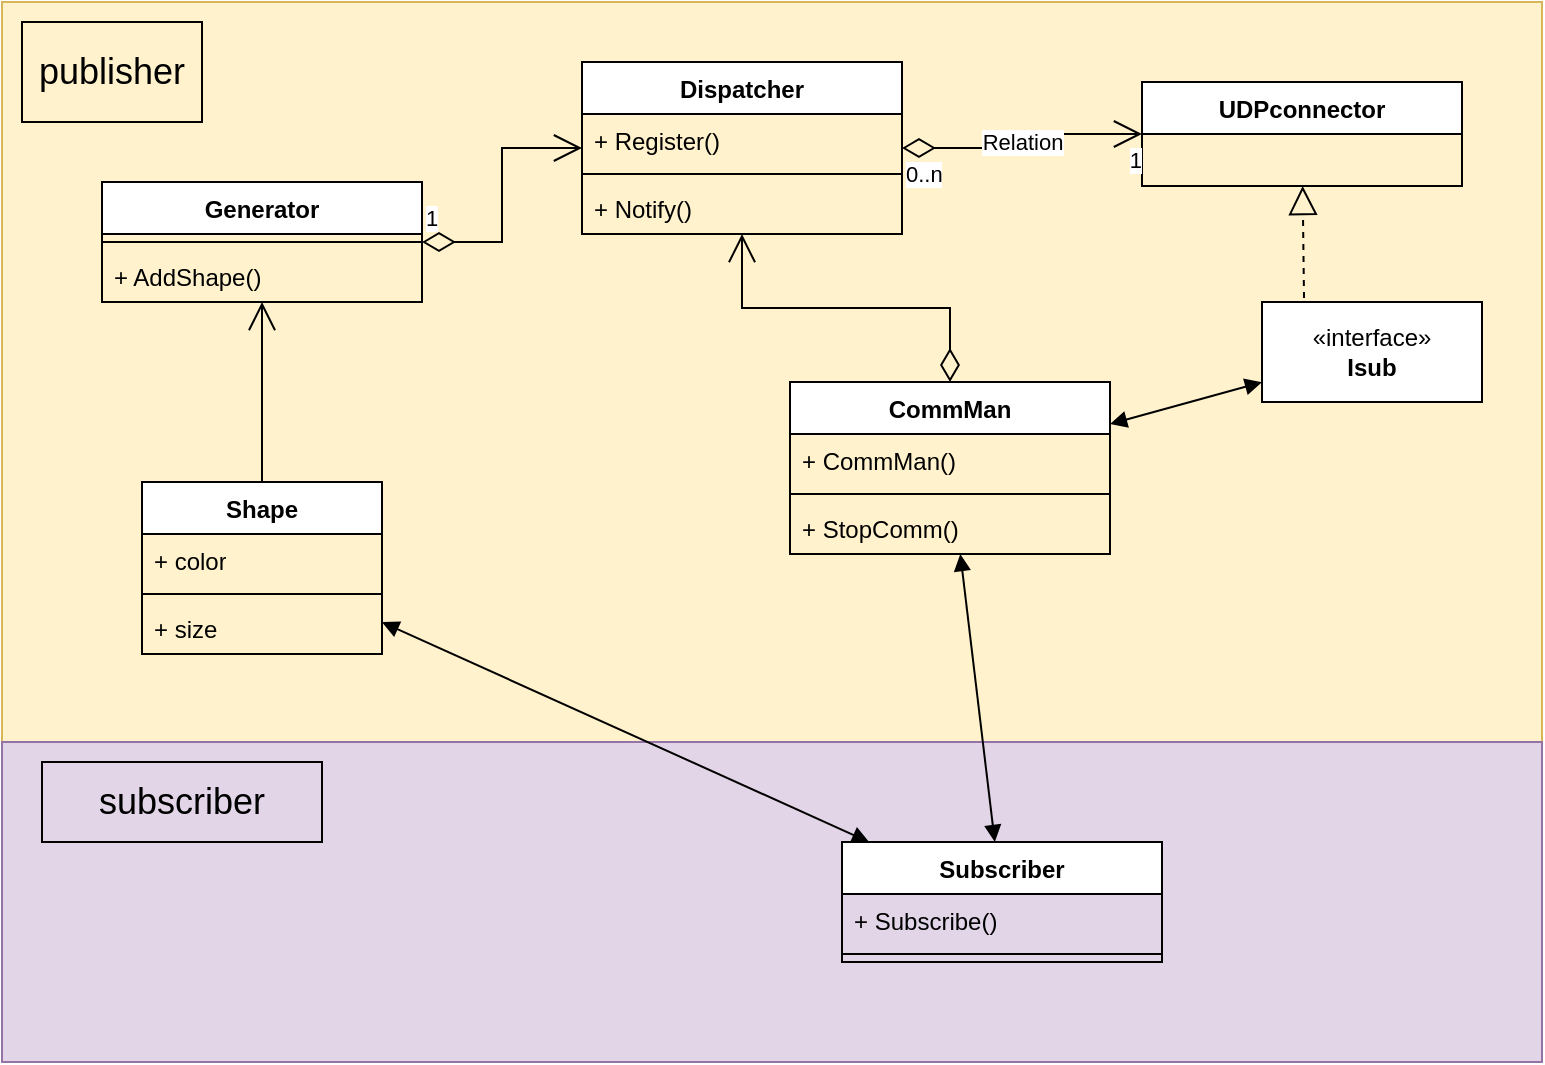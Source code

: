 <mxfile version="23.1.5" type="device">
  <diagram name="Page-1" id="sSLBnmwzbcLmw0ueVPIj">
    <mxGraphModel dx="1434" dy="870" grid="1" gridSize="10" guides="1" tooltips="1" connect="1" arrows="1" fold="1" page="1" pageScale="1" pageWidth="827" pageHeight="1169" math="0" shadow="0">
      <root>
        <mxCell id="0" />
        <mxCell id="1" parent="0" />
        <mxCell id="PGBN7asl7gV_hX0aI8Uh-5" value="" style="rounded=0;whiteSpace=wrap;html=1;fillColor=#fff2cc;strokeColor=#d6b656;" parent="1" vertex="1">
          <mxGeometry x="20" y="80" width="770" height="370" as="geometry" />
        </mxCell>
        <mxCell id="PGBN7asl7gV_hX0aI8Uh-1" value="CommMan" style="swimlane;fontStyle=1;align=center;verticalAlign=top;childLayout=stackLayout;horizontal=1;startSize=26;horizontalStack=0;resizeParent=1;resizeParentMax=0;resizeLast=0;collapsible=1;marginBottom=0;whiteSpace=wrap;html=1;" parent="1" vertex="1">
          <mxGeometry x="414" y="270" width="160" height="86" as="geometry" />
        </mxCell>
        <mxCell id="PGBN7asl7gV_hX0aI8Uh-2" value="+ CommMan()" style="text;strokeColor=none;fillColor=none;align=left;verticalAlign=top;spacingLeft=4;spacingRight=4;overflow=hidden;rotatable=0;points=[[0,0.5],[1,0.5]];portConstraint=eastwest;whiteSpace=wrap;html=1;" parent="PGBN7asl7gV_hX0aI8Uh-1" vertex="1">
          <mxGeometry y="26" width="160" height="26" as="geometry" />
        </mxCell>
        <mxCell id="PGBN7asl7gV_hX0aI8Uh-3" value="" style="line;strokeWidth=1;fillColor=none;align=left;verticalAlign=middle;spacingTop=-1;spacingLeft=3;spacingRight=3;rotatable=0;labelPosition=right;points=[];portConstraint=eastwest;strokeColor=inherit;" parent="PGBN7asl7gV_hX0aI8Uh-1" vertex="1">
          <mxGeometry y="52" width="160" height="8" as="geometry" />
        </mxCell>
        <mxCell id="PGBN7asl7gV_hX0aI8Uh-4" value="+ StopComm()" style="text;strokeColor=none;fillColor=none;align=left;verticalAlign=top;spacingLeft=4;spacingRight=4;overflow=hidden;rotatable=0;points=[[0,0.5],[1,0.5]];portConstraint=eastwest;whiteSpace=wrap;html=1;" parent="PGBN7asl7gV_hX0aI8Uh-1" vertex="1">
          <mxGeometry y="60" width="160" height="26" as="geometry" />
        </mxCell>
        <mxCell id="PGBN7asl7gV_hX0aI8Uh-7" value="publisher" style="text;html=1;align=center;verticalAlign=middle;whiteSpace=wrap;rounded=0;fontSize=18;strokeColor=default;" parent="1" vertex="1">
          <mxGeometry x="30" y="90" width="90" height="50" as="geometry" />
        </mxCell>
        <mxCell id="PGBN7asl7gV_hX0aI8Uh-12" value="Dispatcher" style="swimlane;fontStyle=1;align=center;verticalAlign=top;childLayout=stackLayout;horizontal=1;startSize=26;horizontalStack=0;resizeParent=1;resizeParentMax=0;resizeLast=0;collapsible=1;marginBottom=0;whiteSpace=wrap;html=1;" parent="1" vertex="1">
          <mxGeometry x="310" y="110" width="160" height="86" as="geometry" />
        </mxCell>
        <mxCell id="PGBN7asl7gV_hX0aI8Uh-13" value="+ Register()" style="text;strokeColor=none;fillColor=none;align=left;verticalAlign=top;spacingLeft=4;spacingRight=4;overflow=hidden;rotatable=0;points=[[0,0.5],[1,0.5]];portConstraint=eastwest;whiteSpace=wrap;html=1;" parent="PGBN7asl7gV_hX0aI8Uh-12" vertex="1">
          <mxGeometry y="26" width="160" height="26" as="geometry" />
        </mxCell>
        <mxCell id="PGBN7asl7gV_hX0aI8Uh-14" value="" style="line;strokeWidth=1;fillColor=none;align=left;verticalAlign=middle;spacingTop=-1;spacingLeft=3;spacingRight=3;rotatable=0;labelPosition=right;points=[];portConstraint=eastwest;strokeColor=inherit;" parent="PGBN7asl7gV_hX0aI8Uh-12" vertex="1">
          <mxGeometry y="52" width="160" height="8" as="geometry" />
        </mxCell>
        <mxCell id="PGBN7asl7gV_hX0aI8Uh-15" value="+ Notify()" style="text;strokeColor=none;fillColor=none;align=left;verticalAlign=top;spacingLeft=4;spacingRight=4;overflow=hidden;rotatable=0;points=[[0,0.5],[1,0.5]];portConstraint=eastwest;whiteSpace=wrap;html=1;" parent="PGBN7asl7gV_hX0aI8Uh-12" vertex="1">
          <mxGeometry y="60" width="160" height="26" as="geometry" />
        </mxCell>
        <mxCell id="PGBN7asl7gV_hX0aI8Uh-17" value="Shape" style="swimlane;fontStyle=1;align=center;verticalAlign=top;childLayout=stackLayout;horizontal=1;startSize=26;horizontalStack=0;resizeParent=1;resizeParentMax=0;resizeLast=0;collapsible=1;marginBottom=0;whiteSpace=wrap;html=1;" parent="1" vertex="1">
          <mxGeometry x="90" y="320" width="120" height="86" as="geometry" />
        </mxCell>
        <mxCell id="PGBN7asl7gV_hX0aI8Uh-18" value="+ color" style="text;strokeColor=none;fillColor=none;align=left;verticalAlign=top;spacingLeft=4;spacingRight=4;overflow=hidden;rotatable=0;points=[[0,0.5],[1,0.5]];portConstraint=eastwest;whiteSpace=wrap;html=1;" parent="PGBN7asl7gV_hX0aI8Uh-17" vertex="1">
          <mxGeometry y="26" width="120" height="26" as="geometry" />
        </mxCell>
        <mxCell id="PGBN7asl7gV_hX0aI8Uh-19" value="" style="line;strokeWidth=1;fillColor=none;align=left;verticalAlign=middle;spacingTop=-1;spacingLeft=3;spacingRight=3;rotatable=0;labelPosition=right;points=[];portConstraint=eastwest;strokeColor=inherit;" parent="PGBN7asl7gV_hX0aI8Uh-17" vertex="1">
          <mxGeometry y="52" width="120" height="8" as="geometry" />
        </mxCell>
        <mxCell id="PGBN7asl7gV_hX0aI8Uh-20" value="+ size" style="text;strokeColor=none;fillColor=none;align=left;verticalAlign=top;spacingLeft=4;spacingRight=4;overflow=hidden;rotatable=0;points=[[0,0.5],[1,0.5]];portConstraint=eastwest;whiteSpace=wrap;html=1;" parent="PGBN7asl7gV_hX0aI8Uh-17" vertex="1">
          <mxGeometry y="60" width="120" height="26" as="geometry" />
        </mxCell>
        <mxCell id="PGBN7asl7gV_hX0aI8Uh-21" value="«interface»&lt;br&gt;&lt;b&gt;Isub&lt;/b&gt;" style="html=1;whiteSpace=wrap;" parent="1" vertex="1">
          <mxGeometry x="650" y="230" width="110" height="50" as="geometry" />
        </mxCell>
        <mxCell id="PGBN7asl7gV_hX0aI8Uh-26" value="Generator" style="swimlane;fontStyle=1;align=center;verticalAlign=top;childLayout=stackLayout;horizontal=1;startSize=26;horizontalStack=0;resizeParent=1;resizeParentMax=0;resizeLast=0;collapsible=1;marginBottom=0;whiteSpace=wrap;html=1;" parent="1" vertex="1">
          <mxGeometry x="70" y="170" width="160" height="60" as="geometry" />
        </mxCell>
        <mxCell id="PGBN7asl7gV_hX0aI8Uh-28" value="" style="line;strokeWidth=1;fillColor=none;align=left;verticalAlign=middle;spacingTop=-1;spacingLeft=3;spacingRight=3;rotatable=0;labelPosition=right;points=[];portConstraint=eastwest;strokeColor=inherit;" parent="PGBN7asl7gV_hX0aI8Uh-26" vertex="1">
          <mxGeometry y="26" width="160" height="8" as="geometry" />
        </mxCell>
        <mxCell id="PGBN7asl7gV_hX0aI8Uh-29" value="+ AddShape()" style="text;strokeColor=none;fillColor=none;align=left;verticalAlign=top;spacingLeft=4;spacingRight=4;overflow=hidden;rotatable=0;points=[[0,0.5],[1,0.5]];portConstraint=eastwest;whiteSpace=wrap;html=1;" parent="PGBN7asl7gV_hX0aI8Uh-26" vertex="1">
          <mxGeometry y="34" width="160" height="26" as="geometry" />
        </mxCell>
        <mxCell id="PGBN7asl7gV_hX0aI8Uh-31" value="UDPconnector" style="swimlane;fontStyle=1;align=center;verticalAlign=top;childLayout=stackLayout;horizontal=1;startSize=26;horizontalStack=0;resizeParent=1;resizeParentMax=0;resizeLast=0;collapsible=1;marginBottom=0;whiteSpace=wrap;html=1;" parent="1" vertex="1">
          <mxGeometry x="590" y="120" width="160" height="52" as="geometry" />
        </mxCell>
        <mxCell id="PGBN7asl7gV_hX0aI8Uh-36" value="" style="endArrow=block;dashed=1;endFill=0;endSize=12;html=1;rounded=0;exitX=0.191;exitY=-0.04;exitDx=0;exitDy=0;exitPerimeter=0;" parent="1" source="PGBN7asl7gV_hX0aI8Uh-21" target="PGBN7asl7gV_hX0aI8Uh-31" edge="1">
          <mxGeometry width="160" relative="1" as="geometry">
            <mxPoint x="330" y="210" as="sourcePoint" />
            <mxPoint x="490" y="210" as="targetPoint" />
          </mxGeometry>
        </mxCell>
        <mxCell id="CMjTP0E1MN9rSM9BNf7U-1" style="edgeStyle=orthogonalEdgeStyle;rounded=0;orthogonalLoop=1;jettySize=auto;html=1;exitX=0.5;exitY=1;exitDx=0;exitDy=0;" edge="1" parent="1" source="PGBN7asl7gV_hX0aI8Uh-5" target="PGBN7asl7gV_hX0aI8Uh-5">
          <mxGeometry relative="1" as="geometry" />
        </mxCell>
        <mxCell id="CMjTP0E1MN9rSM9BNf7U-2" value="1" style="endArrow=open;html=1;endSize=12;startArrow=diamondThin;startSize=14;startFill=0;edgeStyle=orthogonalEdgeStyle;align=left;verticalAlign=bottom;rounded=0;" edge="1" parent="1" source="PGBN7asl7gV_hX0aI8Uh-26" target="PGBN7asl7gV_hX0aI8Uh-12">
          <mxGeometry x="-1" y="3" relative="1" as="geometry">
            <mxPoint x="210" y="400" as="sourcePoint" />
            <mxPoint x="370" y="400" as="targetPoint" />
          </mxGeometry>
        </mxCell>
        <mxCell id="CMjTP0E1MN9rSM9BNf7U-3" value="" style="endArrow=block;startArrow=block;endFill=1;startFill=1;html=1;rounded=0;" edge="1" parent="1" source="PGBN7asl7gV_hX0aI8Uh-1" target="PGBN7asl7gV_hX0aI8Uh-21">
          <mxGeometry width="160" relative="1" as="geometry">
            <mxPoint x="330" y="450" as="sourcePoint" />
            <mxPoint x="490" y="450" as="targetPoint" />
          </mxGeometry>
        </mxCell>
        <mxCell id="CMjTP0E1MN9rSM9BNf7U-4" value="" style="endArrow=open;html=1;endSize=12;startArrow=diamondThin;startSize=14;startFill=0;edgeStyle=orthogonalEdgeStyle;align=left;verticalAlign=bottom;rounded=0;" edge="1" parent="1" source="PGBN7asl7gV_hX0aI8Uh-1" target="PGBN7asl7gV_hX0aI8Uh-12">
          <mxGeometry x="-1" y="-16" relative="1" as="geometry">
            <mxPoint x="330" y="450" as="sourcePoint" />
            <mxPoint x="490" y="450" as="targetPoint" />
            <mxPoint as="offset" />
          </mxGeometry>
        </mxCell>
        <mxCell id="CMjTP0E1MN9rSM9BNf7U-5" value="" style="endArrow=open;endFill=1;endSize=12;html=1;rounded=0;" edge="1" parent="1" source="PGBN7asl7gV_hX0aI8Uh-17" target="PGBN7asl7gV_hX0aI8Uh-26">
          <mxGeometry width="160" relative="1" as="geometry">
            <mxPoint x="330" y="450" as="sourcePoint" />
            <mxPoint x="490" y="450" as="targetPoint" />
          </mxGeometry>
        </mxCell>
        <mxCell id="CMjTP0E1MN9rSM9BNf7U-6" value="Relation" style="endArrow=open;html=1;endSize=12;startArrow=diamondThin;startSize=14;startFill=0;edgeStyle=orthogonalEdgeStyle;rounded=0;" edge="1" parent="1" source="PGBN7asl7gV_hX0aI8Uh-12" target="PGBN7asl7gV_hX0aI8Uh-31">
          <mxGeometry relative="1" as="geometry">
            <mxPoint x="330" y="330" as="sourcePoint" />
            <mxPoint x="490" y="330" as="targetPoint" />
          </mxGeometry>
        </mxCell>
        <mxCell id="CMjTP0E1MN9rSM9BNf7U-7" value="0..n" style="edgeLabel;resizable=0;html=1;align=left;verticalAlign=top;" connectable="0" vertex="1" parent="CMjTP0E1MN9rSM9BNf7U-6">
          <mxGeometry x="-1" relative="1" as="geometry" />
        </mxCell>
        <mxCell id="CMjTP0E1MN9rSM9BNf7U-8" value="1" style="edgeLabel;resizable=0;html=1;align=right;verticalAlign=top;" connectable="0" vertex="1" parent="CMjTP0E1MN9rSM9BNf7U-6">
          <mxGeometry x="1" relative="1" as="geometry" />
        </mxCell>
        <mxCell id="CMjTP0E1MN9rSM9BNf7U-9" value="" style="rounded=0;whiteSpace=wrap;html=1;fillColor=#e1d5e7;strokeColor=#9673a6;" vertex="1" parent="1">
          <mxGeometry x="20" y="450" width="770" height="160" as="geometry" />
        </mxCell>
        <mxCell id="CMjTP0E1MN9rSM9BNf7U-10" value="&lt;font style=&quot;font-size: 18px;&quot;&gt;subscriber&lt;/font&gt;" style="text;html=1;align=center;verticalAlign=middle;whiteSpace=wrap;rounded=0;strokeColor=default;" vertex="1" parent="1">
          <mxGeometry x="40" y="460" width="140" height="40" as="geometry" />
        </mxCell>
        <mxCell id="CMjTP0E1MN9rSM9BNf7U-16" value="Subscriber" style="swimlane;fontStyle=1;align=center;verticalAlign=top;childLayout=stackLayout;horizontal=1;startSize=26;horizontalStack=0;resizeParent=1;resizeParentMax=0;resizeLast=0;collapsible=1;marginBottom=0;whiteSpace=wrap;html=1;" vertex="1" parent="1">
          <mxGeometry x="440" y="500" width="160" height="60" as="geometry" />
        </mxCell>
        <mxCell id="CMjTP0E1MN9rSM9BNf7U-17" value="+ Subscribe()" style="text;strokeColor=none;fillColor=none;align=left;verticalAlign=top;spacingLeft=4;spacingRight=4;overflow=hidden;rotatable=0;points=[[0,0.5],[1,0.5]];portConstraint=eastwest;whiteSpace=wrap;html=1;" vertex="1" parent="CMjTP0E1MN9rSM9BNf7U-16">
          <mxGeometry y="26" width="160" height="26" as="geometry" />
        </mxCell>
        <mxCell id="CMjTP0E1MN9rSM9BNf7U-18" value="" style="line;strokeWidth=1;fillColor=none;align=left;verticalAlign=middle;spacingTop=-1;spacingLeft=3;spacingRight=3;rotatable=0;labelPosition=right;points=[];portConstraint=eastwest;strokeColor=inherit;" vertex="1" parent="CMjTP0E1MN9rSM9BNf7U-16">
          <mxGeometry y="52" width="160" height="8" as="geometry" />
        </mxCell>
        <mxCell id="CMjTP0E1MN9rSM9BNf7U-20" value="" style="endArrow=block;startArrow=block;endFill=1;startFill=1;html=1;rounded=0;" edge="1" parent="1" source="PGBN7asl7gV_hX0aI8Uh-1" target="CMjTP0E1MN9rSM9BNf7U-16">
          <mxGeometry width="160" relative="1" as="geometry">
            <mxPoint x="530" y="430" as="sourcePoint" />
            <mxPoint x="690" y="430" as="targetPoint" />
          </mxGeometry>
        </mxCell>
        <mxCell id="CMjTP0E1MN9rSM9BNf7U-21" value="" style="endArrow=block;startArrow=block;endFill=1;startFill=1;html=1;rounded=0;" edge="1" parent="1" source="PGBN7asl7gV_hX0aI8Uh-17" target="CMjTP0E1MN9rSM9BNf7U-16">
          <mxGeometry width="160" relative="1" as="geometry">
            <mxPoint x="330" y="320" as="sourcePoint" />
            <mxPoint x="490" y="320" as="targetPoint" />
          </mxGeometry>
        </mxCell>
      </root>
    </mxGraphModel>
  </diagram>
</mxfile>
